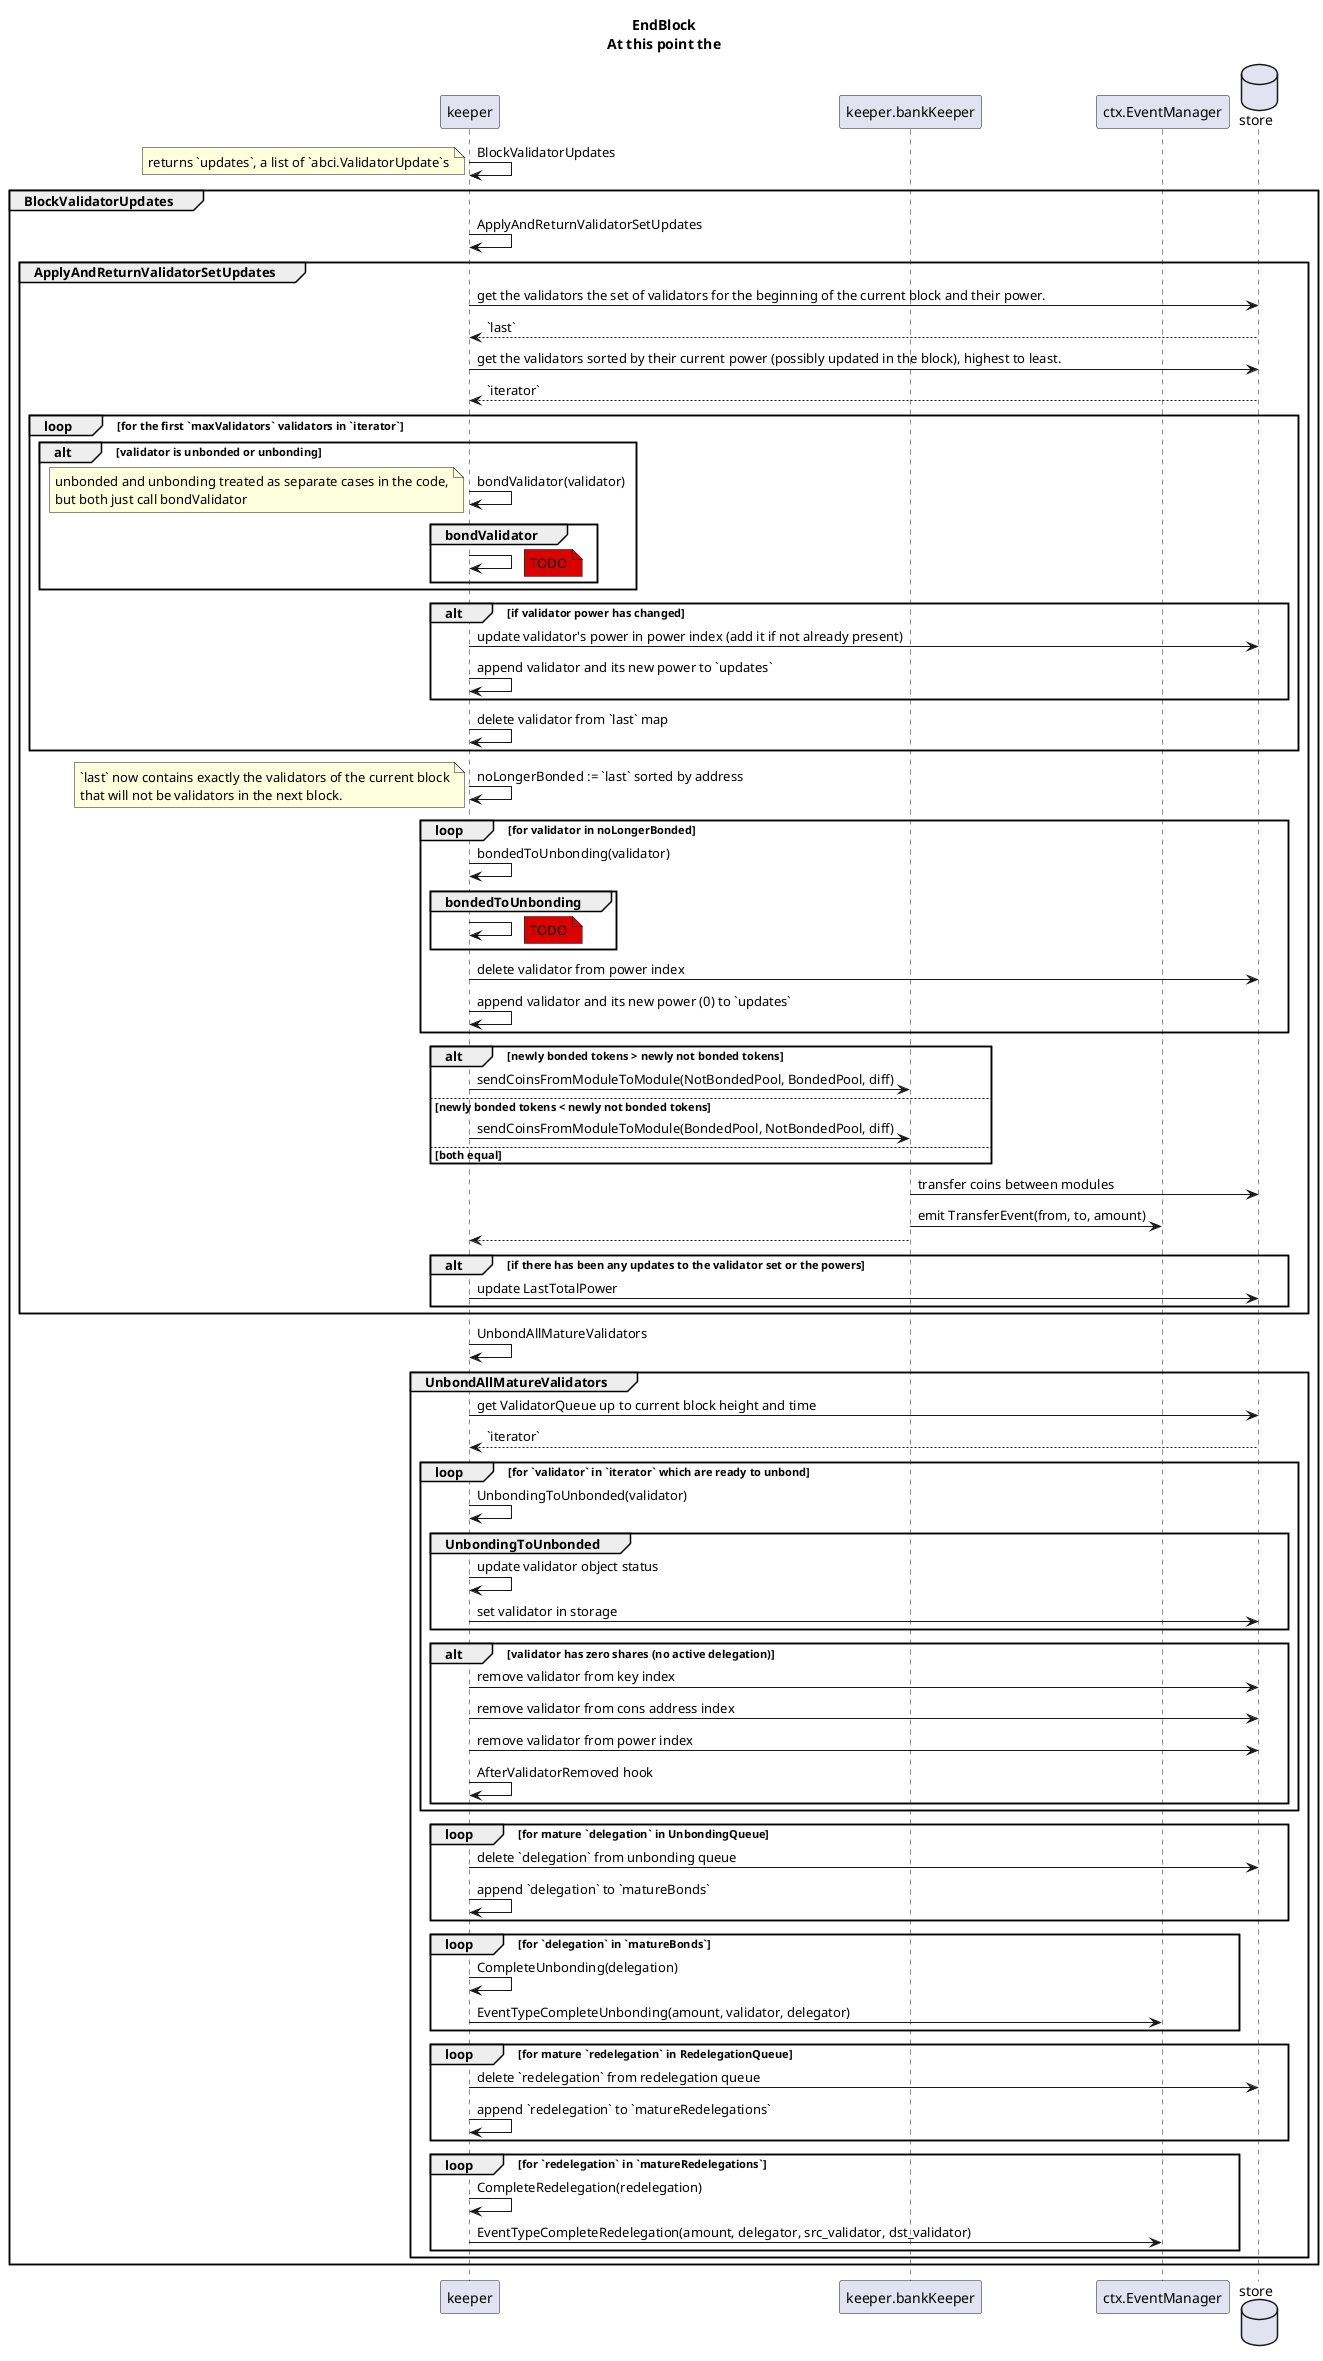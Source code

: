 @startuml
'https://plantuml.com/sequence-diagram

title: EndBlock\nAt this point the

participant keeper
participant keeper.bankKeeper
participant ctx.EventManager
database store

keeper -> keeper : BlockValidatorUpdates
group BlockValidatorUpdates
    note left : returns `updates`, a list of `abci.ValidatorUpdate`s
    keeper -> keeper : ApplyAndReturnValidatorSetUpdates
    group ApplyAndReturnValidatorSetUpdates
        keeper -> store : get the validators the set of validators for the beginning of the current block and their power.
        keeper <-- store : `last`
        keeper -> store : get the validators sorted by their current power (possibly updated in the block), highest to least.
        keeper <-- store : `iterator`
        loop for the first `maxValidators` validators in `iterator`
        'If there are less than `maxValidators`, then jut loop over all of them.
        '`maxValidators` is just an upper bound.
            alt validator is unbonded or unbonding
                keeper -> keeper : bondValidator(validator)
                note left : unbonded and unbonding treated as separate cases in the code,\nbut both just call bondValidator
                group bondValidator
                    keeper -> keeper
                    note right  #DD0000 : TODO
                    'TODO describe bondValidator state updates x/staking/keeper/val_state_change.go:284
                end
            end
            alt if validator power has changed
                keeper -> store : update validator's power in power index (add it if not already present)
                keeper -> keeper : append validator and its new power to `updates`
            end
            keeper -> keeper : delete validator from `last` map
        end
        'After loop: totalPower = amount of power of the new validator set
        '            amtFromNotBondedToBonded = number of previously not bonded tokens now bonded
        '            amtFromBondedToNotBonded = 0
        '            last = all validators at the beginning of the block
        keeper -> keeper : noLongerBonded := `last` sorted by address
        note left : `last` now contains exactly the validators of the current block\nthat will not be validators in the next block.
        loop for validator in noLongerBonded
            keeper -> keeper : bondedToUnbonding(validator)
            group bondedToUnbonding
                keeper -> keeper
                note right  #DD0000 : TODO
            end
            keeper -> store : delete validator from power index
            keeper -> keeper : append validator and its new power (0) to `updates`
        end
        'After loop: amtFromBondedToNotBonded = number of previously bonded tokens now not bonded
        alt newly bonded tokens > newly not bonded tokens
            keeper -> keeper.bankKeeper : sendCoinsFromModuleToModule(NotBondedPool, BondedPool, diff)
        else newly bonded tokens < newly not bonded tokens
            keeper -> keeper.bankKeeper : sendCoinsFromModuleToModule(BondedPool, NotBondedPool, diff)
        else both equal
        end
        keeper.bankKeeper -> store : transfer coins between modules
        keeper.bankKeeper -> ctx.EventManager : emit TransferEvent(from, to, amount)
        keeper.bankKeeper --> keeper
        alt if there has been any updates to the validator set or the powers
            keeper -> store : update LastTotalPower
        end
    end
    keeper -> keeper : UnbondAllMatureValidators
    group UnbondAllMatureValidators
        keeper -> store : get ValidatorQueue up to current block height and time
        keeper <-- store : `iterator`
        loop for `validator` in `iterator` which are ready to unbond
            keeper -> keeper : UnbondingToUnbonded(validator)
            group UnbondingToUnbonded
                keeper -> keeper : update validator object status
                keeper -> store : set validator in storage
            end
            alt validator has zero shares (no active delegation)
                keeper -> store : remove validator from key index
                keeper -> store : remove validator from cons address index
                keeper -> store : remove validator from power index
                keeper -> keeper : AfterValidatorRemoved hook
            end
        end
        loop for mature `delegation` in UnbondingQueue
            keeper -> store : delete `delegation` from unbonding queue
            keeper -> keeper : append `delegation` to `matureBonds`
        end
        loop for `delegation` in `matureBonds`
            keeper -> keeper : CompleteUnbonding(delegation)
            'TODO what happens in CompleteUnbonding?
            keeper -> ctx.EventManager : EventTypeCompleteUnbonding(amount, validator, delegator)
        end

        loop for mature `redelegation` in RedelegationQueue
            keeper -> store : delete `redelegation` from redelegation queue
            keeper -> keeper : append `redelegation` to `matureRedelegations`
        end
        loop for `redelegation` in `matureRedelegations`
            keeper -> keeper : CompleteRedelegation(redelegation)
            'TODO what happens in CompleteRedelegation?
            keeper -> ctx.EventManager : EventTypeCompleteRedelegation(amount, delegator, src_validator, dst_validator)
        end

    end

end

@enduml

